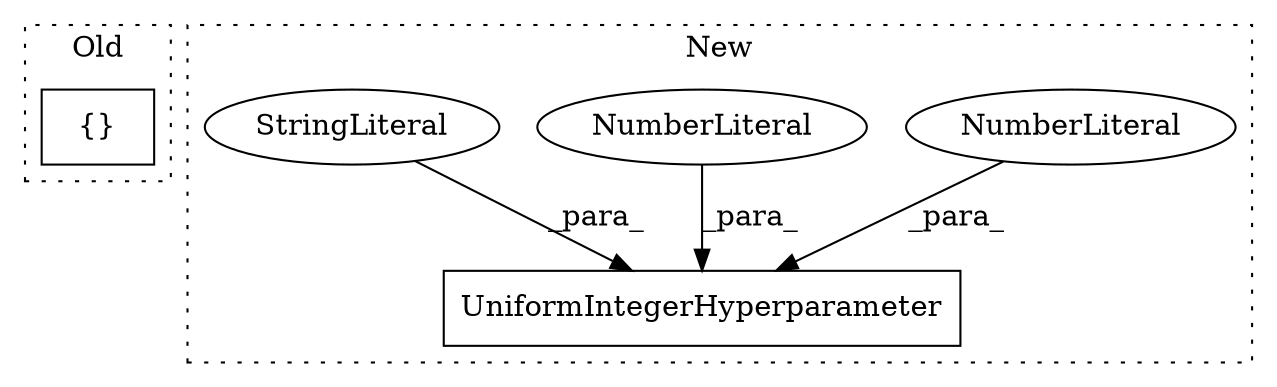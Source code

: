digraph G {
subgraph cluster0 {
1 [label="{}" a="4" s="5696,5715" l="1,1" shape="box"];
label = "Old";
style="dotted";
}
subgraph cluster1 {
2 [label="UniformIntegerHyperparameter" a="32" s="4754,4814" l="29,1" shape="box"];
3 [label="NumberLiteral" a="34" s="4807" l="2" shape="ellipse"];
4 [label="NumberLiteral" a="34" s="4802" l="4" shape="ellipse"];
5 [label="StringLiteral" a="45" s="4783" l="16" shape="ellipse"];
label = "New";
style="dotted";
}
3 -> 2 [label="_para_"];
4 -> 2 [label="_para_"];
5 -> 2 [label="_para_"];
}